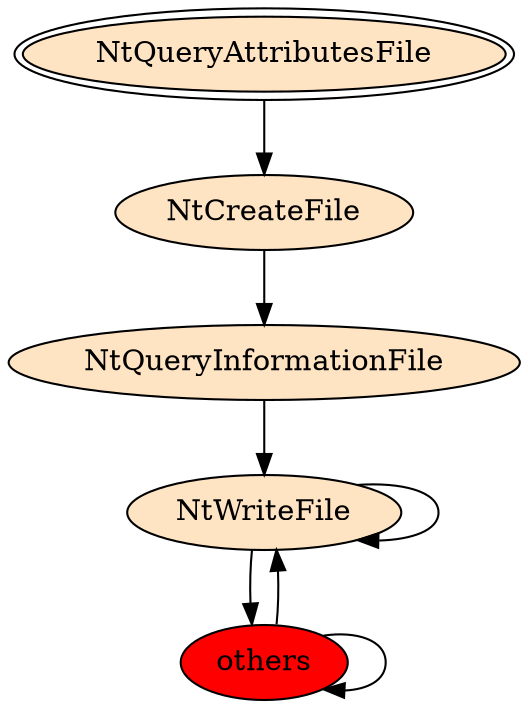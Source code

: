 digraph "./REPORTS/3925/API_PER_CATEGORY/OpenFile.exe_2792_Files and I_O (Local file system)_API_per_Category_Transition_Matrix" {
	NtQueryAttributesFile [label=NtQueryAttributesFile fillcolor=bisque peripheries=2 style=filled]
	NtCreateFile [label=NtCreateFile fillcolor=bisque style=filled]
	NtQueryAttributesFile -> NtCreateFile [label=""]
	NtQueryInformationFile [label=NtQueryInformationFile fillcolor=bisque style=filled]
	NtCreateFile -> NtQueryInformationFile [label=""]
	NtWriteFile [label=NtWriteFile fillcolor=bisque style=filled]
	NtQueryInformationFile -> NtWriteFile [label=""]
	NtWriteFile -> NtWriteFile [label=""]
	others [label=others fillcolor=red style=filled]
	NtWriteFile -> others [label=""]
	others -> NtWriteFile [label=""]
	others -> others [label=""]
}
